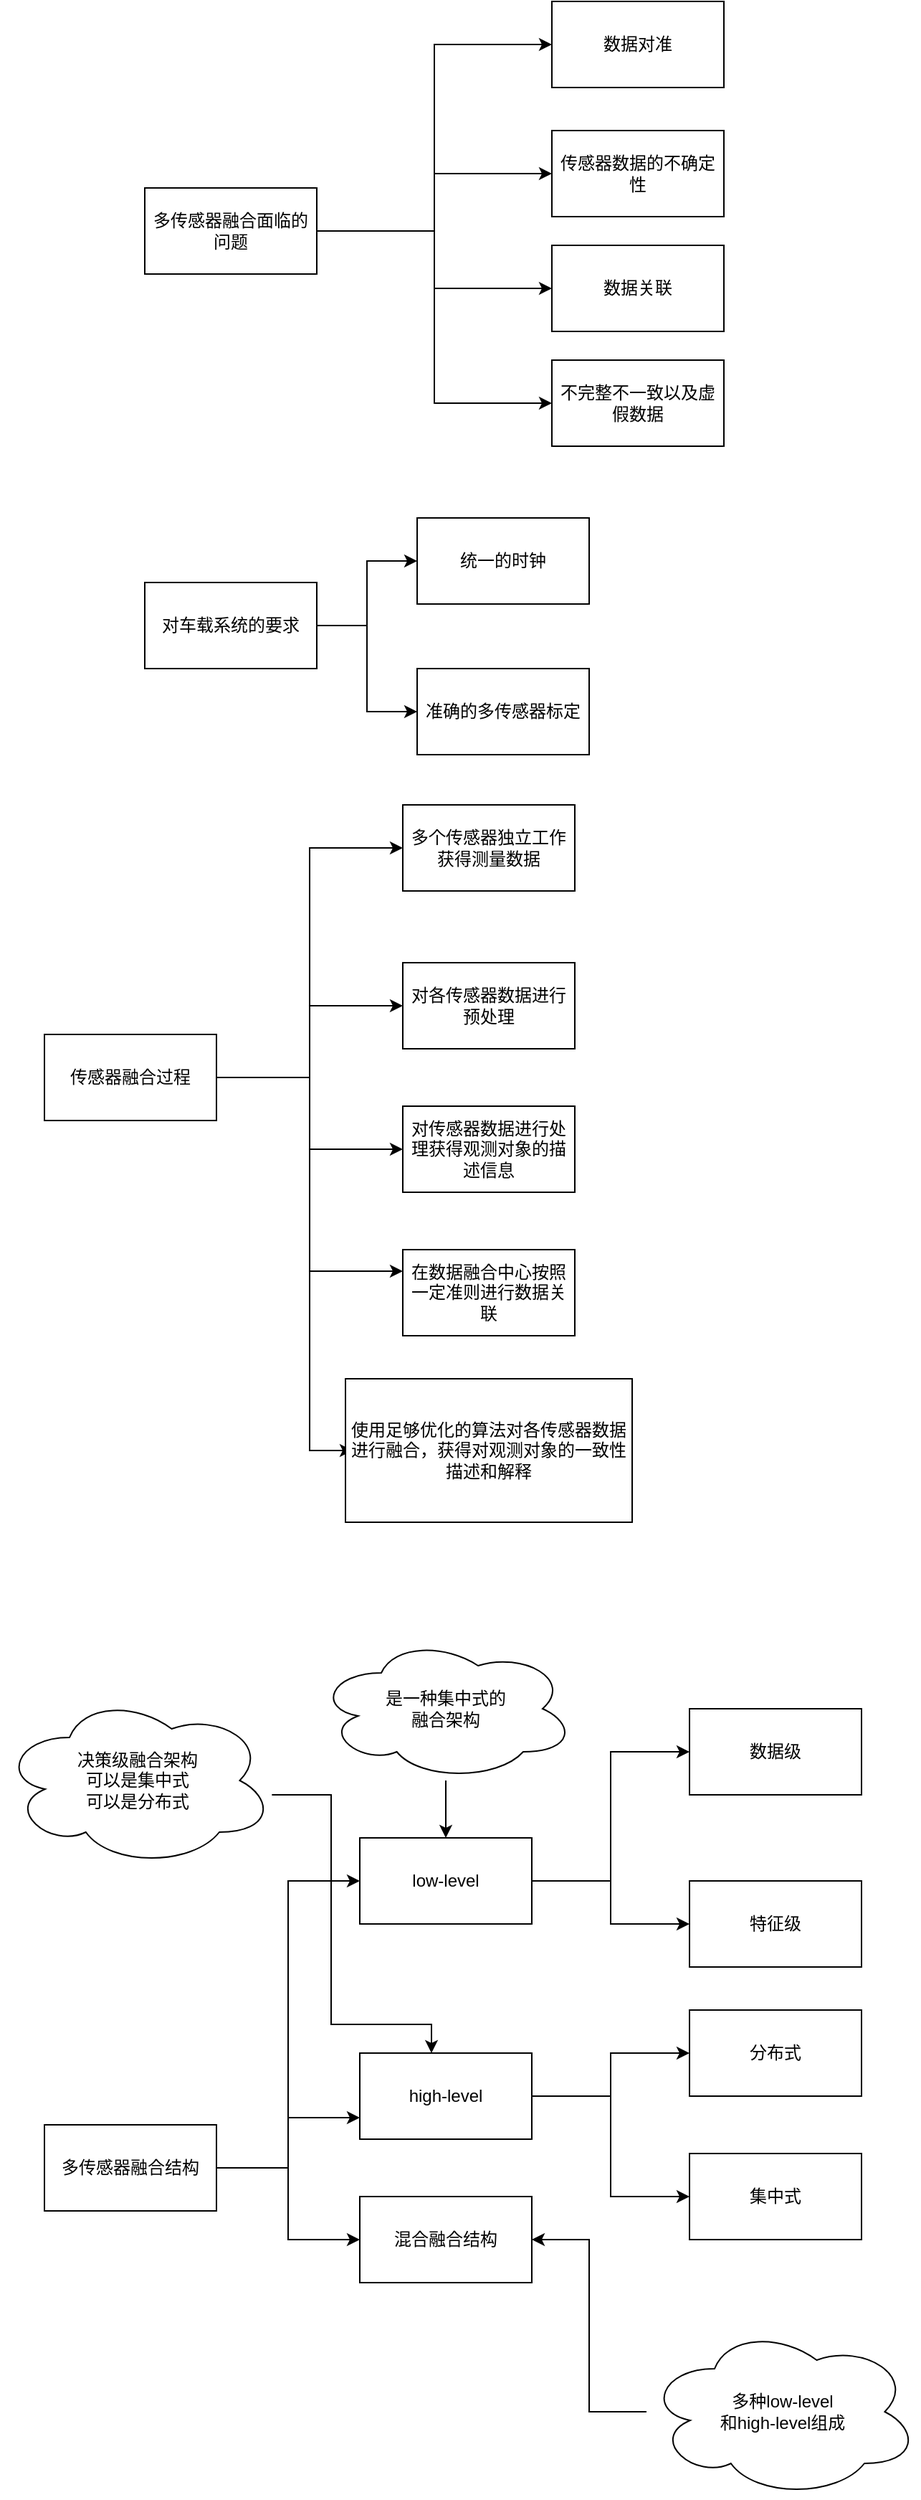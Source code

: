 <mxfile version="24.0.2" type="github">
  <diagram name="第 1 页" id="TYqk6kdfKkafn9pEESks">
    <mxGraphModel dx="2117" dy="1741" grid="1" gridSize="10" guides="1" tooltips="1" connect="1" arrows="1" fold="1" page="1" pageScale="1" pageWidth="827" pageHeight="1169" math="0" shadow="0">
      <root>
        <mxCell id="0" />
        <mxCell id="1" parent="0" />
        <mxCell id="Td2c7Je7VU21n2C8mwZ7-6" style="edgeStyle=orthogonalEdgeStyle;rounded=0;orthogonalLoop=1;jettySize=auto;html=1;entryX=0;entryY=0.5;entryDx=0;entryDy=0;" edge="1" parent="1" source="Td2c7Je7VU21n2C8mwZ7-1" target="Td2c7Je7VU21n2C8mwZ7-2">
          <mxGeometry relative="1" as="geometry" />
        </mxCell>
        <mxCell id="Td2c7Je7VU21n2C8mwZ7-7" style="edgeStyle=orthogonalEdgeStyle;rounded=0;orthogonalLoop=1;jettySize=auto;html=1;entryX=0;entryY=0.5;entryDx=0;entryDy=0;" edge="1" parent="1" source="Td2c7Je7VU21n2C8mwZ7-1" target="Td2c7Je7VU21n2C8mwZ7-3">
          <mxGeometry relative="1" as="geometry" />
        </mxCell>
        <mxCell id="Td2c7Je7VU21n2C8mwZ7-8" style="edgeStyle=orthogonalEdgeStyle;rounded=0;orthogonalLoop=1;jettySize=auto;html=1;" edge="1" parent="1" source="Td2c7Je7VU21n2C8mwZ7-1" target="Td2c7Je7VU21n2C8mwZ7-4">
          <mxGeometry relative="1" as="geometry" />
        </mxCell>
        <mxCell id="Td2c7Je7VU21n2C8mwZ7-9" style="edgeStyle=orthogonalEdgeStyle;rounded=0;orthogonalLoop=1;jettySize=auto;html=1;entryX=0;entryY=0.5;entryDx=0;entryDy=0;" edge="1" parent="1" source="Td2c7Je7VU21n2C8mwZ7-1" target="Td2c7Je7VU21n2C8mwZ7-5">
          <mxGeometry relative="1" as="geometry" />
        </mxCell>
        <mxCell id="Td2c7Je7VU21n2C8mwZ7-1" value="多传感器融合面临的问题" style="rounded=0;whiteSpace=wrap;html=1;" vertex="1" parent="1">
          <mxGeometry x="-20" y="40" width="120" height="60" as="geometry" />
        </mxCell>
        <mxCell id="Td2c7Je7VU21n2C8mwZ7-2" value="数据对准" style="rounded=0;whiteSpace=wrap;html=1;" vertex="1" parent="1">
          <mxGeometry x="264" y="-90" width="120" height="60" as="geometry" />
        </mxCell>
        <mxCell id="Td2c7Je7VU21n2C8mwZ7-3" value="传感器数据的不确定性" style="rounded=0;whiteSpace=wrap;html=1;" vertex="1" parent="1">
          <mxGeometry x="264" width="120" height="60" as="geometry" />
        </mxCell>
        <mxCell id="Td2c7Je7VU21n2C8mwZ7-4" value="数据关联" style="rounded=0;whiteSpace=wrap;html=1;" vertex="1" parent="1">
          <mxGeometry x="264" y="80" width="120" height="60" as="geometry" />
        </mxCell>
        <mxCell id="Td2c7Je7VU21n2C8mwZ7-5" value="不完整不一致以及虚假数据" style="rounded=0;whiteSpace=wrap;html=1;" vertex="1" parent="1">
          <mxGeometry x="264" y="160" width="120" height="60" as="geometry" />
        </mxCell>
        <mxCell id="Td2c7Je7VU21n2C8mwZ7-13" style="edgeStyle=orthogonalEdgeStyle;rounded=0;orthogonalLoop=1;jettySize=auto;html=1;entryX=0;entryY=0.5;entryDx=0;entryDy=0;" edge="1" parent="1" source="Td2c7Je7VU21n2C8mwZ7-10" target="Td2c7Je7VU21n2C8mwZ7-11">
          <mxGeometry relative="1" as="geometry" />
        </mxCell>
        <mxCell id="Td2c7Je7VU21n2C8mwZ7-14" style="edgeStyle=orthogonalEdgeStyle;rounded=0;orthogonalLoop=1;jettySize=auto;html=1;entryX=0;entryY=0.5;entryDx=0;entryDy=0;" edge="1" parent="1" source="Td2c7Je7VU21n2C8mwZ7-10" target="Td2c7Je7VU21n2C8mwZ7-12">
          <mxGeometry relative="1" as="geometry" />
        </mxCell>
        <mxCell id="Td2c7Je7VU21n2C8mwZ7-10" value="对车载系统的要求" style="rounded=0;whiteSpace=wrap;html=1;" vertex="1" parent="1">
          <mxGeometry x="-20" y="315" width="120" height="60" as="geometry" />
        </mxCell>
        <mxCell id="Td2c7Je7VU21n2C8mwZ7-11" value="统一的时钟" style="rounded=0;whiteSpace=wrap;html=1;" vertex="1" parent="1">
          <mxGeometry x="170" y="270" width="120" height="60" as="geometry" />
        </mxCell>
        <mxCell id="Td2c7Je7VU21n2C8mwZ7-12" value="准确的多传感器标定" style="rounded=0;whiteSpace=wrap;html=1;" vertex="1" parent="1">
          <mxGeometry x="170" y="375" width="120" height="60" as="geometry" />
        </mxCell>
        <mxCell id="Td2c7Je7VU21n2C8mwZ7-32" style="edgeStyle=orthogonalEdgeStyle;rounded=0;orthogonalLoop=1;jettySize=auto;html=1;entryX=0;entryY=0.5;entryDx=0;entryDy=0;" edge="1" parent="1" source="Td2c7Je7VU21n2C8mwZ7-27" target="Td2c7Je7VU21n2C8mwZ7-28">
          <mxGeometry relative="1" as="geometry" />
        </mxCell>
        <mxCell id="Td2c7Je7VU21n2C8mwZ7-33" style="edgeStyle=orthogonalEdgeStyle;rounded=0;orthogonalLoop=1;jettySize=auto;html=1;entryX=0;entryY=0.75;entryDx=0;entryDy=0;" edge="1" parent="1" source="Td2c7Je7VU21n2C8mwZ7-27" target="Td2c7Je7VU21n2C8mwZ7-29">
          <mxGeometry relative="1" as="geometry" />
        </mxCell>
        <mxCell id="Td2c7Je7VU21n2C8mwZ7-34" style="edgeStyle=orthogonalEdgeStyle;rounded=0;orthogonalLoop=1;jettySize=auto;html=1;entryX=0;entryY=0.5;entryDx=0;entryDy=0;" edge="1" parent="1" source="Td2c7Je7VU21n2C8mwZ7-27" target="Td2c7Je7VU21n2C8mwZ7-30">
          <mxGeometry relative="1" as="geometry" />
        </mxCell>
        <mxCell id="Td2c7Je7VU21n2C8mwZ7-27" value="多传感器融合结构" style="rounded=0;whiteSpace=wrap;html=1;" vertex="1" parent="1">
          <mxGeometry x="-90" y="1390" width="120" height="60" as="geometry" />
        </mxCell>
        <mxCell id="Td2c7Je7VU21n2C8mwZ7-38" style="edgeStyle=orthogonalEdgeStyle;rounded=0;orthogonalLoop=1;jettySize=auto;html=1;entryX=0;entryY=0.5;entryDx=0;entryDy=0;" edge="1" parent="1" source="Td2c7Je7VU21n2C8mwZ7-28" target="Td2c7Je7VU21n2C8mwZ7-36">
          <mxGeometry relative="1" as="geometry" />
        </mxCell>
        <mxCell id="Td2c7Je7VU21n2C8mwZ7-39" style="edgeStyle=orthogonalEdgeStyle;rounded=0;orthogonalLoop=1;jettySize=auto;html=1;entryX=0;entryY=0.5;entryDx=0;entryDy=0;" edge="1" parent="1" source="Td2c7Je7VU21n2C8mwZ7-28" target="Td2c7Je7VU21n2C8mwZ7-37">
          <mxGeometry relative="1" as="geometry" />
        </mxCell>
        <mxCell id="Td2c7Je7VU21n2C8mwZ7-28" value="low-level" style="rounded=0;whiteSpace=wrap;html=1;" vertex="1" parent="1">
          <mxGeometry x="130" y="1190" width="120" height="60" as="geometry" />
        </mxCell>
        <mxCell id="Td2c7Je7VU21n2C8mwZ7-50" style="edgeStyle=orthogonalEdgeStyle;rounded=0;orthogonalLoop=1;jettySize=auto;html=1;entryX=0;entryY=0.5;entryDx=0;entryDy=0;" edge="1" parent="1" source="Td2c7Je7VU21n2C8mwZ7-29" target="Td2c7Je7VU21n2C8mwZ7-48">
          <mxGeometry relative="1" as="geometry" />
        </mxCell>
        <mxCell id="Td2c7Je7VU21n2C8mwZ7-51" style="edgeStyle=orthogonalEdgeStyle;rounded=0;orthogonalLoop=1;jettySize=auto;html=1;entryX=0;entryY=0.5;entryDx=0;entryDy=0;" edge="1" parent="1" source="Td2c7Je7VU21n2C8mwZ7-29" target="Td2c7Je7VU21n2C8mwZ7-49">
          <mxGeometry relative="1" as="geometry" />
        </mxCell>
        <mxCell id="Td2c7Je7VU21n2C8mwZ7-29" value="high-level" style="rounded=0;whiteSpace=wrap;html=1;" vertex="1" parent="1">
          <mxGeometry x="130" y="1340" width="120" height="60" as="geometry" />
        </mxCell>
        <mxCell id="Td2c7Je7VU21n2C8mwZ7-30" value="混合融合结构" style="rounded=0;whiteSpace=wrap;html=1;" vertex="1" parent="1">
          <mxGeometry x="130" y="1440" width="120" height="60" as="geometry" />
        </mxCell>
        <mxCell id="Td2c7Je7VU21n2C8mwZ7-36" value="数据级" style="rounded=0;whiteSpace=wrap;html=1;" vertex="1" parent="1">
          <mxGeometry x="360" y="1100" width="120" height="60" as="geometry" />
        </mxCell>
        <mxCell id="Td2c7Je7VU21n2C8mwZ7-37" value="特征级" style="rounded=0;whiteSpace=wrap;html=1;" vertex="1" parent="1">
          <mxGeometry x="360" y="1220" width="120" height="60" as="geometry" />
        </mxCell>
        <mxCell id="Td2c7Je7VU21n2C8mwZ7-41" style="edgeStyle=orthogonalEdgeStyle;rounded=0;orthogonalLoop=1;jettySize=auto;html=1;entryX=0.5;entryY=0;entryDx=0;entryDy=0;" edge="1" parent="1" source="Td2c7Je7VU21n2C8mwZ7-40" target="Td2c7Je7VU21n2C8mwZ7-28">
          <mxGeometry relative="1" as="geometry" />
        </mxCell>
        <mxCell id="Td2c7Je7VU21n2C8mwZ7-40" value="&lt;div&gt;是一种集中式的&lt;/div&gt;&lt;div&gt;融合架构&lt;/div&gt;" style="ellipse;shape=cloud;whiteSpace=wrap;html=1;" vertex="1" parent="1">
          <mxGeometry x="100" y="1050" width="180" height="100" as="geometry" />
        </mxCell>
        <mxCell id="Td2c7Je7VU21n2C8mwZ7-42" value="&lt;div&gt;决策级融合架构&lt;/div&gt;&lt;div&gt;可以是集中式&lt;/div&gt;&lt;div&gt;可以是分布式&lt;/div&gt;" style="ellipse;shape=cloud;whiteSpace=wrap;html=1;" vertex="1" parent="1">
          <mxGeometry x="-120" y="1090" width="190" height="120" as="geometry" />
        </mxCell>
        <mxCell id="Td2c7Je7VU21n2C8mwZ7-45" style="edgeStyle=orthogonalEdgeStyle;rounded=0;orthogonalLoop=1;jettySize=auto;html=1;" edge="1" parent="1" source="Td2c7Je7VU21n2C8mwZ7-42">
          <mxGeometry relative="1" as="geometry">
            <mxPoint x="180" y="1340" as="targetPoint" />
            <Array as="points">
              <mxPoint x="110" y="1160" />
              <mxPoint x="110" y="1320" />
              <mxPoint x="180" y="1320" />
            </Array>
          </mxGeometry>
        </mxCell>
        <mxCell id="Td2c7Je7VU21n2C8mwZ7-47" style="edgeStyle=orthogonalEdgeStyle;rounded=0;orthogonalLoop=1;jettySize=auto;html=1;entryX=1;entryY=0.5;entryDx=0;entryDy=0;" edge="1" parent="1" source="Td2c7Je7VU21n2C8mwZ7-46" target="Td2c7Je7VU21n2C8mwZ7-30">
          <mxGeometry relative="1" as="geometry" />
        </mxCell>
        <mxCell id="Td2c7Je7VU21n2C8mwZ7-46" value="&lt;div&gt;多种low-level&lt;/div&gt;&lt;div&gt;和high-level组成&lt;/div&gt;" style="ellipse;shape=cloud;whiteSpace=wrap;html=1;" vertex="1" parent="1">
          <mxGeometry x="330" y="1530" width="190" height="120" as="geometry" />
        </mxCell>
        <mxCell id="Td2c7Je7VU21n2C8mwZ7-48" value="分布式" style="rounded=0;whiteSpace=wrap;html=1;" vertex="1" parent="1">
          <mxGeometry x="360" y="1310" width="120" height="60" as="geometry" />
        </mxCell>
        <mxCell id="Td2c7Je7VU21n2C8mwZ7-49" value="集中式" style="rounded=0;whiteSpace=wrap;html=1;" vertex="1" parent="1">
          <mxGeometry x="360" y="1410" width="120" height="60" as="geometry" />
        </mxCell>
        <mxCell id="Td2c7Je7VU21n2C8mwZ7-52" style="edgeStyle=orthogonalEdgeStyle;rounded=0;orthogonalLoop=1;jettySize=auto;html=1;entryX=0;entryY=0.5;entryDx=0;entryDy=0;" edge="1" parent="1" source="Td2c7Je7VU21n2C8mwZ7-57" target="Td2c7Je7VU21n2C8mwZ7-58">
          <mxGeometry relative="1" as="geometry" />
        </mxCell>
        <mxCell id="Td2c7Je7VU21n2C8mwZ7-53" style="edgeStyle=orthogonalEdgeStyle;rounded=0;orthogonalLoop=1;jettySize=auto;html=1;entryX=0;entryY=0.5;entryDx=0;entryDy=0;" edge="1" parent="1" source="Td2c7Je7VU21n2C8mwZ7-57" target="Td2c7Je7VU21n2C8mwZ7-59">
          <mxGeometry relative="1" as="geometry" />
        </mxCell>
        <mxCell id="Td2c7Je7VU21n2C8mwZ7-54" style="edgeStyle=orthogonalEdgeStyle;rounded=0;orthogonalLoop=1;jettySize=auto;html=1;entryX=0;entryY=0.5;entryDx=0;entryDy=0;" edge="1" parent="1" source="Td2c7Je7VU21n2C8mwZ7-57" target="Td2c7Je7VU21n2C8mwZ7-60">
          <mxGeometry relative="1" as="geometry" />
        </mxCell>
        <mxCell id="Td2c7Je7VU21n2C8mwZ7-55" style="edgeStyle=orthogonalEdgeStyle;rounded=0;orthogonalLoop=1;jettySize=auto;html=1;entryX=0;entryY=0.25;entryDx=0;entryDy=0;" edge="1" parent="1" source="Td2c7Je7VU21n2C8mwZ7-57" target="Td2c7Je7VU21n2C8mwZ7-61">
          <mxGeometry relative="1" as="geometry" />
        </mxCell>
        <mxCell id="Td2c7Je7VU21n2C8mwZ7-56" style="edgeStyle=orthogonalEdgeStyle;rounded=0;orthogonalLoop=1;jettySize=auto;html=1;entryX=0;entryY=0.5;entryDx=0;entryDy=0;" edge="1" parent="1">
          <mxGeometry relative="1" as="geometry">
            <mxPoint x="35" y="660" as="sourcePoint" />
            <mxPoint x="125" y="920" as="targetPoint" />
            <Array as="points">
              <mxPoint x="95" y="660" />
              <mxPoint x="95" y="920" />
            </Array>
          </mxGeometry>
        </mxCell>
        <mxCell id="Td2c7Je7VU21n2C8mwZ7-57" value="传感器融合过程" style="rounded=0;whiteSpace=wrap;html=1;" vertex="1" parent="1">
          <mxGeometry x="-90" y="630" width="120" height="60" as="geometry" />
        </mxCell>
        <mxCell id="Td2c7Je7VU21n2C8mwZ7-58" value="多个传感器独立工作获得测量数据" style="rounded=0;whiteSpace=wrap;html=1;" vertex="1" parent="1">
          <mxGeometry x="160" y="470" width="120" height="60" as="geometry" />
        </mxCell>
        <mxCell id="Td2c7Je7VU21n2C8mwZ7-59" value="对各传感器数据进行预处理" style="rounded=0;whiteSpace=wrap;html=1;" vertex="1" parent="1">
          <mxGeometry x="160" y="580" width="120" height="60" as="geometry" />
        </mxCell>
        <mxCell id="Td2c7Je7VU21n2C8mwZ7-60" value="对传感器数据进行处理获得观测对象的描述信息" style="rounded=0;whiteSpace=wrap;html=1;" vertex="1" parent="1">
          <mxGeometry x="160" y="680" width="120" height="60" as="geometry" />
        </mxCell>
        <mxCell id="Td2c7Je7VU21n2C8mwZ7-61" value="在数据融合中心按照一定准则进行数据关联" style="rounded=0;whiteSpace=wrap;html=1;" vertex="1" parent="1">
          <mxGeometry x="160" y="780" width="120" height="60" as="geometry" />
        </mxCell>
        <mxCell id="Td2c7Je7VU21n2C8mwZ7-62" value="使用足够优化的算法对各传感器数据进行融合，获得对观测对象的一致性描述和解释" style="rounded=0;whiteSpace=wrap;html=1;" vertex="1" parent="1">
          <mxGeometry x="120" y="870" width="200" height="100" as="geometry" />
        </mxCell>
      </root>
    </mxGraphModel>
  </diagram>
</mxfile>
